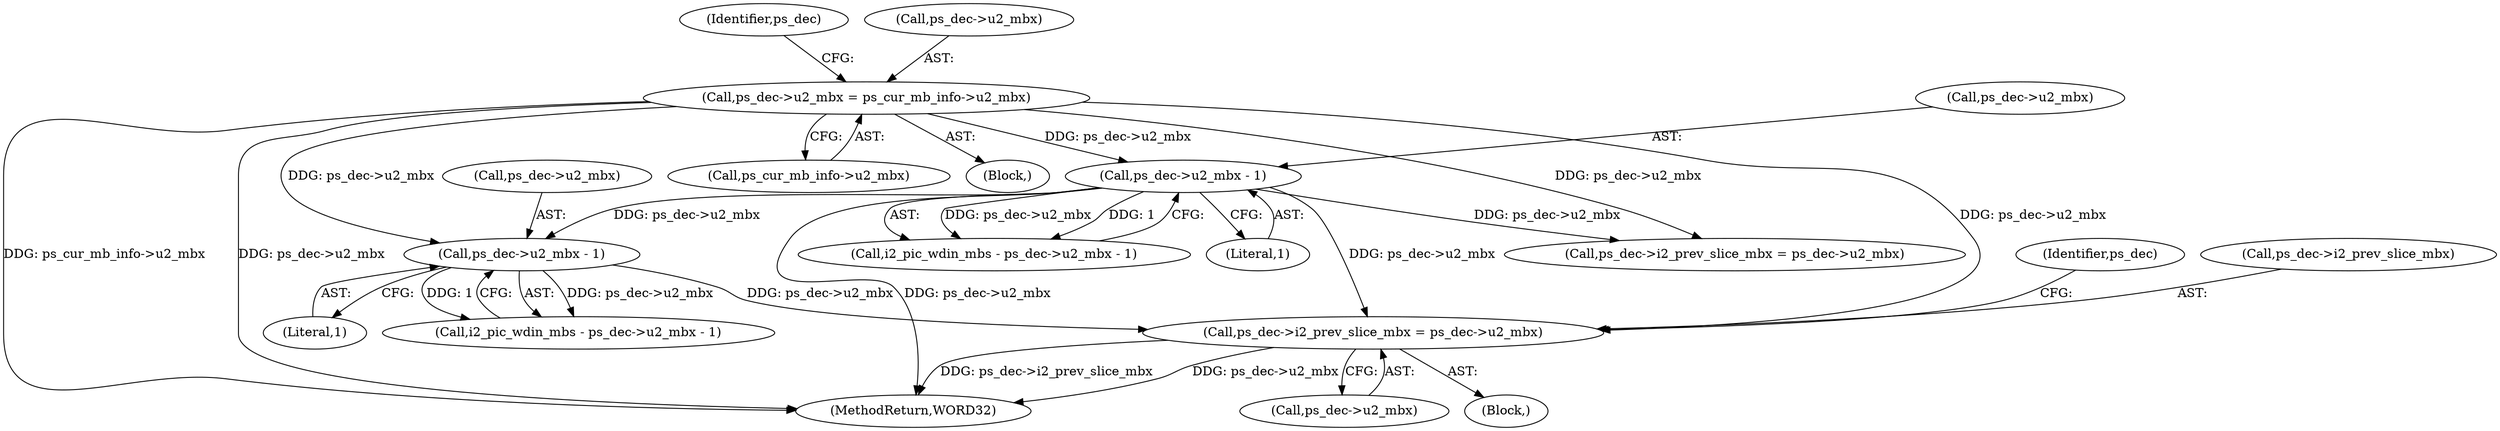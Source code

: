 digraph "0_Android_4a524d3a8ae9aa20c36430008e6bd429443f8f1d_1@pointer" {
"1001244" [label="(Call,ps_dec->i2_prev_slice_mbx = ps_dec->u2_mbx)"];
"1001103" [label="(Call,ps_dec->u2_mbx - 1)"];
"1000599" [label="(Call,ps_dec->u2_mbx - 1)"];
"1000538" [label="(Call,ps_dec->u2_mbx = ps_cur_mb_info->u2_mbx)"];
"1000542" [label="(Call,ps_cur_mb_info->u2_mbx)"];
"1000547" [label="(Identifier,ps_dec)"];
"1001278" [label="(MethodReturn,WORD32)"];
"1000599" [label="(Call,ps_dec->u2_mbx - 1)"];
"1001101" [label="(Call,i2_pic_wdin_mbs - ps_dec->u2_mbx - 1)"];
"1000538" [label="(Call,ps_dec->u2_mbx = ps_cur_mb_info->u2_mbx)"];
"1001253" [label="(Identifier,ps_dec)"];
"1001245" [label="(Call,ps_dec->i2_prev_slice_mbx)"];
"1001244" [label="(Call,ps_dec->i2_prev_slice_mbx = ps_dec->u2_mbx)"];
"1000600" [label="(Call,ps_dec->u2_mbx)"];
"1001107" [label="(Literal,1)"];
"1000486" [label="(Block,)"];
"1000686" [label="(Call,ps_dec->i2_prev_slice_mbx = ps_dec->u2_mbx)"];
"1001103" [label="(Call,ps_dec->u2_mbx - 1)"];
"1000603" [label="(Literal,1)"];
"1001248" [label="(Call,ps_dec->u2_mbx)"];
"1000597" [label="(Call,i2_pic_wdin_mbs - ps_dec->u2_mbx - 1)"];
"1000136" [label="(Block,)"];
"1001104" [label="(Call,ps_dec->u2_mbx)"];
"1000539" [label="(Call,ps_dec->u2_mbx)"];
"1001244" -> "1000136"  [label="AST: "];
"1001244" -> "1001248"  [label="CFG: "];
"1001245" -> "1001244"  [label="AST: "];
"1001248" -> "1001244"  [label="AST: "];
"1001253" -> "1001244"  [label="CFG: "];
"1001244" -> "1001278"  [label="DDG: ps_dec->u2_mbx"];
"1001244" -> "1001278"  [label="DDG: ps_dec->i2_prev_slice_mbx"];
"1001103" -> "1001244"  [label="DDG: ps_dec->u2_mbx"];
"1000599" -> "1001244"  [label="DDG: ps_dec->u2_mbx"];
"1000538" -> "1001244"  [label="DDG: ps_dec->u2_mbx"];
"1001103" -> "1001101"  [label="AST: "];
"1001103" -> "1001107"  [label="CFG: "];
"1001104" -> "1001103"  [label="AST: "];
"1001107" -> "1001103"  [label="AST: "];
"1001101" -> "1001103"  [label="CFG: "];
"1001103" -> "1001101"  [label="DDG: ps_dec->u2_mbx"];
"1001103" -> "1001101"  [label="DDG: 1"];
"1000599" -> "1001103"  [label="DDG: ps_dec->u2_mbx"];
"1000538" -> "1001103"  [label="DDG: ps_dec->u2_mbx"];
"1000599" -> "1000597"  [label="AST: "];
"1000599" -> "1000603"  [label="CFG: "];
"1000600" -> "1000599"  [label="AST: "];
"1000603" -> "1000599"  [label="AST: "];
"1000597" -> "1000599"  [label="CFG: "];
"1000599" -> "1001278"  [label="DDG: ps_dec->u2_mbx"];
"1000599" -> "1000597"  [label="DDG: ps_dec->u2_mbx"];
"1000599" -> "1000597"  [label="DDG: 1"];
"1000538" -> "1000599"  [label="DDG: ps_dec->u2_mbx"];
"1000599" -> "1000686"  [label="DDG: ps_dec->u2_mbx"];
"1000538" -> "1000486"  [label="AST: "];
"1000538" -> "1000542"  [label="CFG: "];
"1000539" -> "1000538"  [label="AST: "];
"1000542" -> "1000538"  [label="AST: "];
"1000547" -> "1000538"  [label="CFG: "];
"1000538" -> "1001278"  [label="DDG: ps_cur_mb_info->u2_mbx"];
"1000538" -> "1001278"  [label="DDG: ps_dec->u2_mbx"];
"1000538" -> "1000686"  [label="DDG: ps_dec->u2_mbx"];
}
